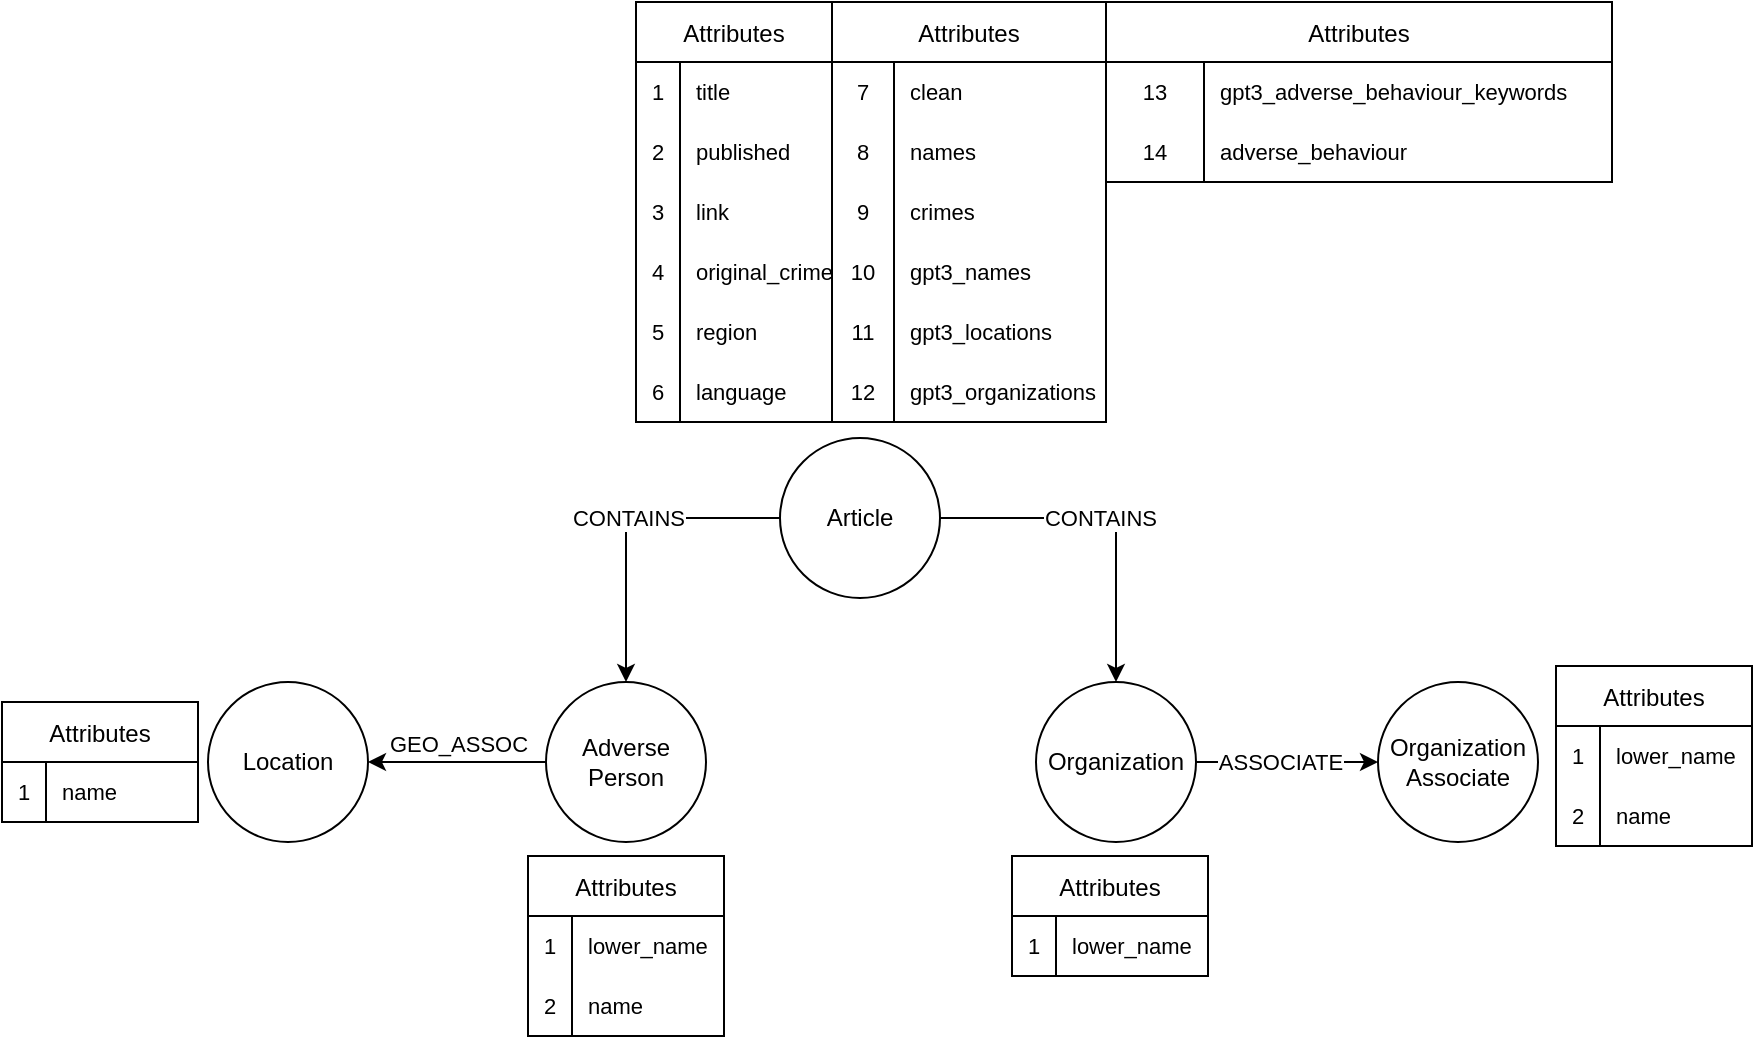 <mxfile version="21.3.7" type="device">
  <diagram name="Page-1" id="VqtAiXE9oDrIt0yC-2y5">
    <mxGraphModel dx="1434" dy="1182" grid="0" gridSize="10" guides="1" tooltips="1" connect="1" arrows="1" fold="1" page="0" pageScale="1" pageWidth="850" pageHeight="1100" math="0" shadow="0">
      <root>
        <mxCell id="0" />
        <mxCell id="1" parent="0" />
        <mxCell id="lsxD5ihxNdoyEtcmaYxX-5" style="edgeStyle=orthogonalEdgeStyle;rounded=0;orthogonalLoop=1;jettySize=auto;html=1;" edge="1" parent="1" source="lsxD5ihxNdoyEtcmaYxX-2" target="lsxD5ihxNdoyEtcmaYxX-4">
          <mxGeometry relative="1" as="geometry" />
        </mxCell>
        <mxCell id="lsxD5ihxNdoyEtcmaYxX-6" value="GEO_ASSOC" style="edgeLabel;html=1;align=center;verticalAlign=middle;resizable=0;points=[];" vertex="1" connectable="0" parent="lsxD5ihxNdoyEtcmaYxX-5">
          <mxGeometry x="0.281" y="1" relative="1" as="geometry">
            <mxPoint x="13" y="-10" as="offset" />
          </mxGeometry>
        </mxCell>
        <mxCell id="lsxD5ihxNdoyEtcmaYxX-2" value="Adverse&lt;br&gt;Person" style="ellipse;whiteSpace=wrap;html=1;aspect=fixed;" vertex="1" parent="1">
          <mxGeometry x="335" y="246" width="80" height="80" as="geometry" />
        </mxCell>
        <mxCell id="lsxD5ihxNdoyEtcmaYxX-7" style="edgeStyle=orthogonalEdgeStyle;rounded=0;orthogonalLoop=1;jettySize=auto;html=1;" edge="1" parent="1" source="lsxD5ihxNdoyEtcmaYxX-3" target="lsxD5ihxNdoyEtcmaYxX-2">
          <mxGeometry relative="1" as="geometry" />
        </mxCell>
        <mxCell id="lsxD5ihxNdoyEtcmaYxX-8" value="&lt;div&gt;CONTAINS&lt;/div&gt;" style="edgeLabel;html=1;align=center;verticalAlign=middle;resizable=0;points=[];" vertex="1" connectable="0" parent="lsxD5ihxNdoyEtcmaYxX-7">
          <mxGeometry x="-0.03" y="1" relative="1" as="geometry">
            <mxPoint as="offset" />
          </mxGeometry>
        </mxCell>
        <mxCell id="lsxD5ihxNdoyEtcmaYxX-13" style="edgeStyle=orthogonalEdgeStyle;rounded=0;orthogonalLoop=1;jettySize=auto;html=1;" edge="1" parent="1" source="lsxD5ihxNdoyEtcmaYxX-3" target="lsxD5ihxNdoyEtcmaYxX-9">
          <mxGeometry relative="1" as="geometry" />
        </mxCell>
        <mxCell id="lsxD5ihxNdoyEtcmaYxX-14" value="CONTAINS" style="edgeLabel;html=1;align=center;verticalAlign=middle;resizable=0;points=[];" vertex="1" connectable="0" parent="lsxD5ihxNdoyEtcmaYxX-13">
          <mxGeometry x="-0.294" y="2" relative="1" as="geometry">
            <mxPoint x="20" y="2" as="offset" />
          </mxGeometry>
        </mxCell>
        <mxCell id="lsxD5ihxNdoyEtcmaYxX-3" value="Article" style="ellipse;whiteSpace=wrap;html=1;aspect=fixed;" vertex="1" parent="1">
          <mxGeometry x="452" y="124" width="80" height="80" as="geometry" />
        </mxCell>
        <mxCell id="lsxD5ihxNdoyEtcmaYxX-4" value="Location" style="ellipse;whiteSpace=wrap;html=1;aspect=fixed;" vertex="1" parent="1">
          <mxGeometry x="166" y="246" width="80" height="80" as="geometry" />
        </mxCell>
        <mxCell id="lsxD5ihxNdoyEtcmaYxX-11" style="edgeStyle=orthogonalEdgeStyle;rounded=0;orthogonalLoop=1;jettySize=auto;html=1;" edge="1" parent="1" source="lsxD5ihxNdoyEtcmaYxX-9" target="lsxD5ihxNdoyEtcmaYxX-10">
          <mxGeometry relative="1" as="geometry" />
        </mxCell>
        <mxCell id="lsxD5ihxNdoyEtcmaYxX-12" value="ASSOCIATE" style="edgeLabel;html=1;align=center;verticalAlign=middle;resizable=0;points=[];" vertex="1" connectable="0" parent="lsxD5ihxNdoyEtcmaYxX-11">
          <mxGeometry x="-0.253" y="-1" relative="1" as="geometry">
            <mxPoint x="8" y="-1" as="offset" />
          </mxGeometry>
        </mxCell>
        <mxCell id="lsxD5ihxNdoyEtcmaYxX-9" value="Organization" style="ellipse;whiteSpace=wrap;html=1;aspect=fixed;" vertex="1" parent="1">
          <mxGeometry x="580" y="246" width="80" height="80" as="geometry" />
        </mxCell>
        <mxCell id="lsxD5ihxNdoyEtcmaYxX-10" value="Organization&lt;br&gt;Associate" style="ellipse;whiteSpace=wrap;html=1;aspect=fixed;" vertex="1" parent="1">
          <mxGeometry x="751" y="246" width="80" height="80" as="geometry" />
        </mxCell>
        <mxCell id="lsxD5ihxNdoyEtcmaYxX-45" value="Attributes" style="shape=table;startSize=30;container=1;collapsible=0;childLayout=tableLayout;fixedRows=1;rowLines=0;fontStyle=0;strokeColor=default;fontSize=12;" vertex="1" parent="1">
          <mxGeometry x="63" y="256" width="98" height="60" as="geometry" />
        </mxCell>
        <mxCell id="lsxD5ihxNdoyEtcmaYxX-49" value="" style="shape=tableRow;horizontal=0;startSize=0;swimlaneHead=0;swimlaneBody=0;top=0;left=0;bottom=0;right=0;collapsible=0;dropTarget=0;fillColor=none;points=[[0,0.5],[1,0.5]];portConstraint=eastwest;strokeColor=inherit;fontSize=16;" vertex="1" parent="lsxD5ihxNdoyEtcmaYxX-45">
          <mxGeometry y="30" width="98" height="30" as="geometry" />
        </mxCell>
        <mxCell id="lsxD5ihxNdoyEtcmaYxX-50" value="1" style="shape=partialRectangle;html=1;whiteSpace=wrap;connectable=0;fillColor=none;top=0;left=0;bottom=0;right=0;overflow=hidden;strokeColor=inherit;fontSize=11;" vertex="1" parent="lsxD5ihxNdoyEtcmaYxX-49">
          <mxGeometry width="22" height="30" as="geometry">
            <mxRectangle width="22" height="30" as="alternateBounds" />
          </mxGeometry>
        </mxCell>
        <mxCell id="lsxD5ihxNdoyEtcmaYxX-51" value="name" style="shape=partialRectangle;html=1;whiteSpace=wrap;connectable=0;fillColor=none;top=0;left=0;bottom=0;right=0;align=left;spacingLeft=6;overflow=hidden;strokeColor=inherit;fontSize=11;" vertex="1" parent="lsxD5ihxNdoyEtcmaYxX-49">
          <mxGeometry x="22" width="76" height="30" as="geometry">
            <mxRectangle width="76" height="30" as="alternateBounds" />
          </mxGeometry>
        </mxCell>
        <mxCell id="lsxD5ihxNdoyEtcmaYxX-55" value="Attributes" style="shape=table;startSize=30;container=1;collapsible=0;childLayout=tableLayout;fixedRows=1;rowLines=0;fontStyle=0;strokeColor=default;fontSize=12;" vertex="1" parent="1">
          <mxGeometry x="326" y="333" width="98" height="90" as="geometry" />
        </mxCell>
        <mxCell id="lsxD5ihxNdoyEtcmaYxX-56" value="" style="shape=tableRow;horizontal=0;startSize=0;swimlaneHead=0;swimlaneBody=0;top=0;left=0;bottom=0;right=0;collapsible=0;dropTarget=0;fillColor=none;points=[[0,0.5],[1,0.5]];portConstraint=eastwest;strokeColor=inherit;fontSize=16;" vertex="1" parent="lsxD5ihxNdoyEtcmaYxX-55">
          <mxGeometry y="30" width="98" height="30" as="geometry" />
        </mxCell>
        <mxCell id="lsxD5ihxNdoyEtcmaYxX-57" value="1" style="shape=partialRectangle;html=1;whiteSpace=wrap;connectable=0;fillColor=none;top=0;left=0;bottom=0;right=0;overflow=hidden;pointerEvents=1;strokeColor=inherit;fontSize=11;" vertex="1" parent="lsxD5ihxNdoyEtcmaYxX-56">
          <mxGeometry width="22" height="30" as="geometry">
            <mxRectangle width="22" height="30" as="alternateBounds" />
          </mxGeometry>
        </mxCell>
        <mxCell id="lsxD5ihxNdoyEtcmaYxX-58" value="lower_name" style="shape=partialRectangle;html=1;whiteSpace=wrap;connectable=0;fillColor=none;top=0;left=0;bottom=0;right=0;align=left;spacingLeft=6;overflow=hidden;strokeColor=inherit;fontSize=11;" vertex="1" parent="lsxD5ihxNdoyEtcmaYxX-56">
          <mxGeometry x="22" width="76" height="30" as="geometry">
            <mxRectangle width="76" height="30" as="alternateBounds" />
          </mxGeometry>
        </mxCell>
        <mxCell id="lsxD5ihxNdoyEtcmaYxX-59" value="" style="shape=tableRow;horizontal=0;startSize=0;swimlaneHead=0;swimlaneBody=0;top=0;left=0;bottom=0;right=0;collapsible=0;dropTarget=0;fillColor=none;points=[[0,0.5],[1,0.5]];portConstraint=eastwest;strokeColor=inherit;fontSize=16;" vertex="1" parent="lsxD5ihxNdoyEtcmaYxX-55">
          <mxGeometry y="60" width="98" height="30" as="geometry" />
        </mxCell>
        <mxCell id="lsxD5ihxNdoyEtcmaYxX-60" value="2" style="shape=partialRectangle;html=1;whiteSpace=wrap;connectable=0;fillColor=none;top=0;left=0;bottom=0;right=0;overflow=hidden;strokeColor=inherit;fontSize=11;" vertex="1" parent="lsxD5ihxNdoyEtcmaYxX-59">
          <mxGeometry width="22" height="30" as="geometry">
            <mxRectangle width="22" height="30" as="alternateBounds" />
          </mxGeometry>
        </mxCell>
        <mxCell id="lsxD5ihxNdoyEtcmaYxX-61" value="name" style="shape=partialRectangle;html=1;whiteSpace=wrap;connectable=0;fillColor=none;top=0;left=0;bottom=0;right=0;align=left;spacingLeft=6;overflow=hidden;strokeColor=inherit;fontSize=11;" vertex="1" parent="lsxD5ihxNdoyEtcmaYxX-59">
          <mxGeometry x="22" width="76" height="30" as="geometry">
            <mxRectangle width="76" height="30" as="alternateBounds" />
          </mxGeometry>
        </mxCell>
        <mxCell id="lsxD5ihxNdoyEtcmaYxX-62" value="Attributes" style="shape=table;startSize=30;container=1;collapsible=0;childLayout=tableLayout;fixedRows=1;rowLines=0;fontStyle=0;strokeColor=default;fontSize=12;" vertex="1" parent="1">
          <mxGeometry x="380" y="-94" width="98" height="210" as="geometry" />
        </mxCell>
        <mxCell id="lsxD5ihxNdoyEtcmaYxX-63" value="" style="shape=tableRow;horizontal=0;startSize=0;swimlaneHead=0;swimlaneBody=0;top=0;left=0;bottom=0;right=0;collapsible=0;dropTarget=0;fillColor=none;points=[[0,0.5],[1,0.5]];portConstraint=eastwest;strokeColor=inherit;fontSize=16;" vertex="1" parent="lsxD5ihxNdoyEtcmaYxX-62">
          <mxGeometry y="30" width="98" height="30" as="geometry" />
        </mxCell>
        <mxCell id="lsxD5ihxNdoyEtcmaYxX-64" value="1" style="shape=partialRectangle;html=1;whiteSpace=wrap;connectable=0;fillColor=none;top=0;left=0;bottom=0;right=0;overflow=hidden;pointerEvents=1;strokeColor=inherit;fontSize=11;" vertex="1" parent="lsxD5ihxNdoyEtcmaYxX-63">
          <mxGeometry width="22" height="30" as="geometry">
            <mxRectangle width="22" height="30" as="alternateBounds" />
          </mxGeometry>
        </mxCell>
        <mxCell id="lsxD5ihxNdoyEtcmaYxX-65" value="title" style="shape=partialRectangle;html=1;whiteSpace=wrap;connectable=0;fillColor=none;top=0;left=0;bottom=0;right=0;align=left;spacingLeft=6;overflow=hidden;strokeColor=inherit;fontSize=11;" vertex="1" parent="lsxD5ihxNdoyEtcmaYxX-63">
          <mxGeometry x="22" width="76" height="30" as="geometry">
            <mxRectangle width="76" height="30" as="alternateBounds" />
          </mxGeometry>
        </mxCell>
        <mxCell id="lsxD5ihxNdoyEtcmaYxX-66" value="" style="shape=tableRow;horizontal=0;startSize=0;swimlaneHead=0;swimlaneBody=0;top=0;left=0;bottom=0;right=0;collapsible=0;dropTarget=0;fillColor=none;points=[[0,0.5],[1,0.5]];portConstraint=eastwest;strokeColor=inherit;fontSize=16;" vertex="1" parent="lsxD5ihxNdoyEtcmaYxX-62">
          <mxGeometry y="60" width="98" height="30" as="geometry" />
        </mxCell>
        <mxCell id="lsxD5ihxNdoyEtcmaYxX-67" value="2" style="shape=partialRectangle;html=1;whiteSpace=wrap;connectable=0;fillColor=none;top=0;left=0;bottom=0;right=0;overflow=hidden;strokeColor=inherit;fontSize=11;" vertex="1" parent="lsxD5ihxNdoyEtcmaYxX-66">
          <mxGeometry width="22" height="30" as="geometry">
            <mxRectangle width="22" height="30" as="alternateBounds" />
          </mxGeometry>
        </mxCell>
        <mxCell id="lsxD5ihxNdoyEtcmaYxX-68" value="published" style="shape=partialRectangle;html=1;whiteSpace=wrap;connectable=0;fillColor=none;top=0;left=0;bottom=0;right=0;align=left;spacingLeft=6;overflow=hidden;strokeColor=inherit;fontSize=11;" vertex="1" parent="lsxD5ihxNdoyEtcmaYxX-66">
          <mxGeometry x="22" width="76" height="30" as="geometry">
            <mxRectangle width="76" height="30" as="alternateBounds" />
          </mxGeometry>
        </mxCell>
        <mxCell id="lsxD5ihxNdoyEtcmaYxX-93" value="" style="shape=tableRow;horizontal=0;startSize=0;swimlaneHead=0;swimlaneBody=0;top=0;left=0;bottom=0;right=0;collapsible=0;dropTarget=0;fillColor=none;points=[[0,0.5],[1,0.5]];portConstraint=eastwest;strokeColor=inherit;fontSize=16;" vertex="1" parent="lsxD5ihxNdoyEtcmaYxX-62">
          <mxGeometry y="90" width="98" height="30" as="geometry" />
        </mxCell>
        <mxCell id="lsxD5ihxNdoyEtcmaYxX-94" value="3" style="shape=partialRectangle;html=1;whiteSpace=wrap;connectable=0;fillColor=none;top=0;left=0;bottom=0;right=0;overflow=hidden;strokeColor=inherit;fontSize=11;" vertex="1" parent="lsxD5ihxNdoyEtcmaYxX-93">
          <mxGeometry width="22" height="30" as="geometry">
            <mxRectangle width="22" height="30" as="alternateBounds" />
          </mxGeometry>
        </mxCell>
        <mxCell id="lsxD5ihxNdoyEtcmaYxX-95" value="link" style="shape=partialRectangle;html=1;whiteSpace=wrap;connectable=0;fillColor=none;top=0;left=0;bottom=0;right=0;align=left;spacingLeft=6;overflow=hidden;strokeColor=inherit;fontSize=11;" vertex="1" parent="lsxD5ihxNdoyEtcmaYxX-93">
          <mxGeometry x="22" width="76" height="30" as="geometry">
            <mxRectangle width="76" height="30" as="alternateBounds" />
          </mxGeometry>
        </mxCell>
        <mxCell id="lsxD5ihxNdoyEtcmaYxX-90" value="" style="shape=tableRow;horizontal=0;startSize=0;swimlaneHead=0;swimlaneBody=0;top=0;left=0;bottom=0;right=0;collapsible=0;dropTarget=0;fillColor=none;points=[[0,0.5],[1,0.5]];portConstraint=eastwest;strokeColor=inherit;fontSize=16;" vertex="1" parent="lsxD5ihxNdoyEtcmaYxX-62">
          <mxGeometry y="120" width="98" height="30" as="geometry" />
        </mxCell>
        <mxCell id="lsxD5ihxNdoyEtcmaYxX-91" value="4" style="shape=partialRectangle;html=1;whiteSpace=wrap;connectable=0;fillColor=none;top=0;left=0;bottom=0;right=0;overflow=hidden;strokeColor=inherit;fontSize=11;" vertex="1" parent="lsxD5ihxNdoyEtcmaYxX-90">
          <mxGeometry width="22" height="30" as="geometry">
            <mxRectangle width="22" height="30" as="alternateBounds" />
          </mxGeometry>
        </mxCell>
        <mxCell id="lsxD5ihxNdoyEtcmaYxX-92" value="original_crime" style="shape=partialRectangle;html=1;whiteSpace=wrap;connectable=0;fillColor=none;top=0;left=0;bottom=0;right=0;align=left;spacingLeft=6;overflow=hidden;strokeColor=inherit;fontSize=11;" vertex="1" parent="lsxD5ihxNdoyEtcmaYxX-90">
          <mxGeometry x="22" width="76" height="30" as="geometry">
            <mxRectangle width="76" height="30" as="alternateBounds" />
          </mxGeometry>
        </mxCell>
        <mxCell id="lsxD5ihxNdoyEtcmaYxX-96" value="" style="shape=tableRow;horizontal=0;startSize=0;swimlaneHead=0;swimlaneBody=0;top=0;left=0;bottom=0;right=0;collapsible=0;dropTarget=0;fillColor=none;points=[[0,0.5],[1,0.5]];portConstraint=eastwest;strokeColor=inherit;fontSize=16;" vertex="1" parent="lsxD5ihxNdoyEtcmaYxX-62">
          <mxGeometry y="150" width="98" height="30" as="geometry" />
        </mxCell>
        <mxCell id="lsxD5ihxNdoyEtcmaYxX-97" value="5" style="shape=partialRectangle;html=1;whiteSpace=wrap;connectable=0;fillColor=none;top=0;left=0;bottom=0;right=0;overflow=hidden;strokeColor=inherit;fontSize=11;" vertex="1" parent="lsxD5ihxNdoyEtcmaYxX-96">
          <mxGeometry width="22" height="30" as="geometry">
            <mxRectangle width="22" height="30" as="alternateBounds" />
          </mxGeometry>
        </mxCell>
        <mxCell id="lsxD5ihxNdoyEtcmaYxX-98" value="region" style="shape=partialRectangle;html=1;whiteSpace=wrap;connectable=0;fillColor=none;top=0;left=0;bottom=0;right=0;align=left;spacingLeft=6;overflow=hidden;strokeColor=inherit;fontSize=11;" vertex="1" parent="lsxD5ihxNdoyEtcmaYxX-96">
          <mxGeometry x="22" width="76" height="30" as="geometry">
            <mxRectangle width="76" height="30" as="alternateBounds" />
          </mxGeometry>
        </mxCell>
        <mxCell id="lsxD5ihxNdoyEtcmaYxX-99" value="" style="shape=tableRow;horizontal=0;startSize=0;swimlaneHead=0;swimlaneBody=0;top=0;left=0;bottom=0;right=0;collapsible=0;dropTarget=0;fillColor=none;points=[[0,0.5],[1,0.5]];portConstraint=eastwest;strokeColor=inherit;fontSize=16;" vertex="1" parent="lsxD5ihxNdoyEtcmaYxX-62">
          <mxGeometry y="180" width="98" height="30" as="geometry" />
        </mxCell>
        <mxCell id="lsxD5ihxNdoyEtcmaYxX-100" value="6" style="shape=partialRectangle;html=1;whiteSpace=wrap;connectable=0;fillColor=none;top=0;left=0;bottom=0;right=0;overflow=hidden;strokeColor=inherit;fontSize=11;" vertex="1" parent="lsxD5ihxNdoyEtcmaYxX-99">
          <mxGeometry width="22" height="30" as="geometry">
            <mxRectangle width="22" height="30" as="alternateBounds" />
          </mxGeometry>
        </mxCell>
        <mxCell id="lsxD5ihxNdoyEtcmaYxX-101" value="language" style="shape=partialRectangle;html=1;whiteSpace=wrap;connectable=0;fillColor=none;top=0;left=0;bottom=0;right=0;align=left;spacingLeft=6;overflow=hidden;strokeColor=inherit;fontSize=11;" vertex="1" parent="lsxD5ihxNdoyEtcmaYxX-99">
          <mxGeometry x="22" width="76" height="30" as="geometry">
            <mxRectangle width="76" height="30" as="alternateBounds" />
          </mxGeometry>
        </mxCell>
        <mxCell id="lsxD5ihxNdoyEtcmaYxX-69" value="Attributes" style="shape=table;startSize=30;container=1;collapsible=0;childLayout=tableLayout;fixedRows=1;rowLines=0;fontStyle=0;strokeColor=default;fontSize=12;" vertex="1" parent="1">
          <mxGeometry x="568" y="333" width="98" height="60" as="geometry" />
        </mxCell>
        <mxCell id="lsxD5ihxNdoyEtcmaYxX-70" value="" style="shape=tableRow;horizontal=0;startSize=0;swimlaneHead=0;swimlaneBody=0;top=0;left=0;bottom=0;right=0;collapsible=0;dropTarget=0;fillColor=none;points=[[0,0.5],[1,0.5]];portConstraint=eastwest;strokeColor=inherit;fontSize=16;" vertex="1" parent="lsxD5ihxNdoyEtcmaYxX-69">
          <mxGeometry y="30" width="98" height="30" as="geometry" />
        </mxCell>
        <mxCell id="lsxD5ihxNdoyEtcmaYxX-71" value="1" style="shape=partialRectangle;html=1;whiteSpace=wrap;connectable=0;fillColor=none;top=0;left=0;bottom=0;right=0;overflow=hidden;pointerEvents=1;strokeColor=inherit;fontSize=11;" vertex="1" parent="lsxD5ihxNdoyEtcmaYxX-70">
          <mxGeometry width="22" height="30" as="geometry">
            <mxRectangle width="22" height="30" as="alternateBounds" />
          </mxGeometry>
        </mxCell>
        <mxCell id="lsxD5ihxNdoyEtcmaYxX-72" value="lower_name" style="shape=partialRectangle;html=1;whiteSpace=wrap;connectable=0;fillColor=none;top=0;left=0;bottom=0;right=0;align=left;spacingLeft=6;overflow=hidden;strokeColor=inherit;fontSize=11;" vertex="1" parent="lsxD5ihxNdoyEtcmaYxX-70">
          <mxGeometry x="22" width="76" height="30" as="geometry">
            <mxRectangle width="76" height="30" as="alternateBounds" />
          </mxGeometry>
        </mxCell>
        <mxCell id="lsxD5ihxNdoyEtcmaYxX-76" value="Attributes" style="shape=table;startSize=30;container=1;collapsible=0;childLayout=tableLayout;fixedRows=1;rowLines=0;fontStyle=0;strokeColor=default;fontSize=12;" vertex="1" parent="1">
          <mxGeometry x="840" y="238" width="98" height="90" as="geometry" />
        </mxCell>
        <mxCell id="lsxD5ihxNdoyEtcmaYxX-77" value="" style="shape=tableRow;horizontal=0;startSize=0;swimlaneHead=0;swimlaneBody=0;top=0;left=0;bottom=0;right=0;collapsible=0;dropTarget=0;fillColor=none;points=[[0,0.5],[1,0.5]];portConstraint=eastwest;strokeColor=inherit;fontSize=16;" vertex="1" parent="lsxD5ihxNdoyEtcmaYxX-76">
          <mxGeometry y="30" width="98" height="30" as="geometry" />
        </mxCell>
        <mxCell id="lsxD5ihxNdoyEtcmaYxX-78" value="1" style="shape=partialRectangle;html=1;whiteSpace=wrap;connectable=0;fillColor=none;top=0;left=0;bottom=0;right=0;overflow=hidden;pointerEvents=1;strokeColor=inherit;fontSize=11;" vertex="1" parent="lsxD5ihxNdoyEtcmaYxX-77">
          <mxGeometry width="22" height="30" as="geometry">
            <mxRectangle width="22" height="30" as="alternateBounds" />
          </mxGeometry>
        </mxCell>
        <mxCell id="lsxD5ihxNdoyEtcmaYxX-79" value="lower_name" style="shape=partialRectangle;html=1;whiteSpace=wrap;connectable=0;fillColor=none;top=0;left=0;bottom=0;right=0;align=left;spacingLeft=6;overflow=hidden;strokeColor=inherit;fontSize=11;" vertex="1" parent="lsxD5ihxNdoyEtcmaYxX-77">
          <mxGeometry x="22" width="76" height="30" as="geometry">
            <mxRectangle width="76" height="30" as="alternateBounds" />
          </mxGeometry>
        </mxCell>
        <mxCell id="lsxD5ihxNdoyEtcmaYxX-80" value="" style="shape=tableRow;horizontal=0;startSize=0;swimlaneHead=0;swimlaneBody=0;top=0;left=0;bottom=0;right=0;collapsible=0;dropTarget=0;fillColor=none;points=[[0,0.5],[1,0.5]];portConstraint=eastwest;strokeColor=inherit;fontSize=16;" vertex="1" parent="lsxD5ihxNdoyEtcmaYxX-76">
          <mxGeometry y="60" width="98" height="30" as="geometry" />
        </mxCell>
        <mxCell id="lsxD5ihxNdoyEtcmaYxX-81" value="2" style="shape=partialRectangle;html=1;whiteSpace=wrap;connectable=0;fillColor=none;top=0;left=0;bottom=0;right=0;overflow=hidden;strokeColor=inherit;fontSize=11;" vertex="1" parent="lsxD5ihxNdoyEtcmaYxX-80">
          <mxGeometry width="22" height="30" as="geometry">
            <mxRectangle width="22" height="30" as="alternateBounds" />
          </mxGeometry>
        </mxCell>
        <mxCell id="lsxD5ihxNdoyEtcmaYxX-82" value="name" style="shape=partialRectangle;html=1;whiteSpace=wrap;connectable=0;fillColor=none;top=0;left=0;bottom=0;right=0;align=left;spacingLeft=6;overflow=hidden;strokeColor=inherit;fontSize=11;" vertex="1" parent="lsxD5ihxNdoyEtcmaYxX-80">
          <mxGeometry x="22" width="76" height="30" as="geometry">
            <mxRectangle width="76" height="30" as="alternateBounds" />
          </mxGeometry>
        </mxCell>
        <mxCell id="lsxD5ihxNdoyEtcmaYxX-102" value="Attributes" style="shape=table;startSize=30;container=1;collapsible=0;childLayout=tableLayout;fixedRows=1;rowLines=0;fontStyle=0;strokeColor=default;fontSize=12;" vertex="1" parent="1">
          <mxGeometry x="478" y="-94" width="137" height="210" as="geometry" />
        </mxCell>
        <mxCell id="lsxD5ihxNdoyEtcmaYxX-103" value="" style="shape=tableRow;horizontal=0;startSize=0;swimlaneHead=0;swimlaneBody=0;top=0;left=0;bottom=0;right=0;collapsible=0;dropTarget=0;fillColor=none;points=[[0,0.5],[1,0.5]];portConstraint=eastwest;strokeColor=inherit;fontSize=16;" vertex="1" parent="lsxD5ihxNdoyEtcmaYxX-102">
          <mxGeometry y="30" width="137" height="30" as="geometry" />
        </mxCell>
        <mxCell id="lsxD5ihxNdoyEtcmaYxX-104" value="7" style="shape=partialRectangle;html=1;whiteSpace=wrap;connectable=0;fillColor=none;top=0;left=0;bottom=0;right=0;overflow=hidden;pointerEvents=1;strokeColor=inherit;fontSize=11;" vertex="1" parent="lsxD5ihxNdoyEtcmaYxX-103">
          <mxGeometry width="31" height="30" as="geometry">
            <mxRectangle width="31" height="30" as="alternateBounds" />
          </mxGeometry>
        </mxCell>
        <mxCell id="lsxD5ihxNdoyEtcmaYxX-105" value="clean" style="shape=partialRectangle;html=1;whiteSpace=wrap;connectable=0;fillColor=none;top=0;left=0;bottom=0;right=0;align=left;spacingLeft=6;overflow=hidden;strokeColor=inherit;fontSize=11;" vertex="1" parent="lsxD5ihxNdoyEtcmaYxX-103">
          <mxGeometry x="31" width="106" height="30" as="geometry">
            <mxRectangle width="106" height="30" as="alternateBounds" />
          </mxGeometry>
        </mxCell>
        <mxCell id="lsxD5ihxNdoyEtcmaYxX-106" value="" style="shape=tableRow;horizontal=0;startSize=0;swimlaneHead=0;swimlaneBody=0;top=0;left=0;bottom=0;right=0;collapsible=0;dropTarget=0;fillColor=none;points=[[0,0.5],[1,0.5]];portConstraint=eastwest;strokeColor=inherit;fontSize=16;" vertex="1" parent="lsxD5ihxNdoyEtcmaYxX-102">
          <mxGeometry y="60" width="137" height="30" as="geometry" />
        </mxCell>
        <mxCell id="lsxD5ihxNdoyEtcmaYxX-107" value="8" style="shape=partialRectangle;html=1;whiteSpace=wrap;connectable=0;fillColor=none;top=0;left=0;bottom=0;right=0;overflow=hidden;strokeColor=inherit;fontSize=11;" vertex="1" parent="lsxD5ihxNdoyEtcmaYxX-106">
          <mxGeometry width="31" height="30" as="geometry">
            <mxRectangle width="31" height="30" as="alternateBounds" />
          </mxGeometry>
        </mxCell>
        <mxCell id="lsxD5ihxNdoyEtcmaYxX-108" value="names" style="shape=partialRectangle;html=1;whiteSpace=wrap;connectable=0;fillColor=none;top=0;left=0;bottom=0;right=0;align=left;spacingLeft=6;overflow=hidden;strokeColor=inherit;fontSize=11;" vertex="1" parent="lsxD5ihxNdoyEtcmaYxX-106">
          <mxGeometry x="31" width="106" height="30" as="geometry">
            <mxRectangle width="106" height="30" as="alternateBounds" />
          </mxGeometry>
        </mxCell>
        <mxCell id="lsxD5ihxNdoyEtcmaYxX-109" value="" style="shape=tableRow;horizontal=0;startSize=0;swimlaneHead=0;swimlaneBody=0;top=0;left=0;bottom=0;right=0;collapsible=0;dropTarget=0;fillColor=none;points=[[0,0.5],[1,0.5]];portConstraint=eastwest;strokeColor=inherit;fontSize=16;" vertex="1" parent="lsxD5ihxNdoyEtcmaYxX-102">
          <mxGeometry y="90" width="137" height="30" as="geometry" />
        </mxCell>
        <mxCell id="lsxD5ihxNdoyEtcmaYxX-110" value="9" style="shape=partialRectangle;html=1;whiteSpace=wrap;connectable=0;fillColor=none;top=0;left=0;bottom=0;right=0;overflow=hidden;strokeColor=inherit;fontSize=11;" vertex="1" parent="lsxD5ihxNdoyEtcmaYxX-109">
          <mxGeometry width="31" height="30" as="geometry">
            <mxRectangle width="31" height="30" as="alternateBounds" />
          </mxGeometry>
        </mxCell>
        <mxCell id="lsxD5ihxNdoyEtcmaYxX-111" value="crimes" style="shape=partialRectangle;html=1;whiteSpace=wrap;connectable=0;fillColor=none;top=0;left=0;bottom=0;right=0;align=left;spacingLeft=6;overflow=hidden;strokeColor=inherit;fontSize=11;" vertex="1" parent="lsxD5ihxNdoyEtcmaYxX-109">
          <mxGeometry x="31" width="106" height="30" as="geometry">
            <mxRectangle width="106" height="30" as="alternateBounds" />
          </mxGeometry>
        </mxCell>
        <mxCell id="lsxD5ihxNdoyEtcmaYxX-112" value="" style="shape=tableRow;horizontal=0;startSize=0;swimlaneHead=0;swimlaneBody=0;top=0;left=0;bottom=0;right=0;collapsible=0;dropTarget=0;fillColor=none;points=[[0,0.5],[1,0.5]];portConstraint=eastwest;strokeColor=inherit;fontSize=16;" vertex="1" parent="lsxD5ihxNdoyEtcmaYxX-102">
          <mxGeometry y="120" width="137" height="30" as="geometry" />
        </mxCell>
        <mxCell id="lsxD5ihxNdoyEtcmaYxX-113" value="10" style="shape=partialRectangle;html=1;whiteSpace=wrap;connectable=0;fillColor=none;top=0;left=0;bottom=0;right=0;overflow=hidden;strokeColor=inherit;fontSize=11;" vertex="1" parent="lsxD5ihxNdoyEtcmaYxX-112">
          <mxGeometry width="31" height="30" as="geometry">
            <mxRectangle width="31" height="30" as="alternateBounds" />
          </mxGeometry>
        </mxCell>
        <mxCell id="lsxD5ihxNdoyEtcmaYxX-114" value="gpt3_names" style="shape=partialRectangle;html=1;whiteSpace=wrap;connectable=0;fillColor=none;top=0;left=0;bottom=0;right=0;align=left;spacingLeft=6;overflow=hidden;strokeColor=inherit;fontSize=11;" vertex="1" parent="lsxD5ihxNdoyEtcmaYxX-112">
          <mxGeometry x="31" width="106" height="30" as="geometry">
            <mxRectangle width="106" height="30" as="alternateBounds" />
          </mxGeometry>
        </mxCell>
        <mxCell id="lsxD5ihxNdoyEtcmaYxX-115" value="" style="shape=tableRow;horizontal=0;startSize=0;swimlaneHead=0;swimlaneBody=0;top=0;left=0;bottom=0;right=0;collapsible=0;dropTarget=0;fillColor=none;points=[[0,0.5],[1,0.5]];portConstraint=eastwest;strokeColor=inherit;fontSize=16;" vertex="1" parent="lsxD5ihxNdoyEtcmaYxX-102">
          <mxGeometry y="150" width="137" height="30" as="geometry" />
        </mxCell>
        <mxCell id="lsxD5ihxNdoyEtcmaYxX-116" value="11" style="shape=partialRectangle;html=1;whiteSpace=wrap;connectable=0;fillColor=none;top=0;left=0;bottom=0;right=0;overflow=hidden;strokeColor=inherit;fontSize=11;" vertex="1" parent="lsxD5ihxNdoyEtcmaYxX-115">
          <mxGeometry width="31" height="30" as="geometry">
            <mxRectangle width="31" height="30" as="alternateBounds" />
          </mxGeometry>
        </mxCell>
        <mxCell id="lsxD5ihxNdoyEtcmaYxX-117" value="gpt3_locations" style="shape=partialRectangle;html=1;whiteSpace=wrap;connectable=0;fillColor=none;top=0;left=0;bottom=0;right=0;align=left;spacingLeft=6;overflow=hidden;strokeColor=inherit;fontSize=11;" vertex="1" parent="lsxD5ihxNdoyEtcmaYxX-115">
          <mxGeometry x="31" width="106" height="30" as="geometry">
            <mxRectangle width="106" height="30" as="alternateBounds" />
          </mxGeometry>
        </mxCell>
        <mxCell id="lsxD5ihxNdoyEtcmaYxX-118" value="" style="shape=tableRow;horizontal=0;startSize=0;swimlaneHead=0;swimlaneBody=0;top=0;left=0;bottom=0;right=0;collapsible=0;dropTarget=0;fillColor=none;points=[[0,0.5],[1,0.5]];portConstraint=eastwest;strokeColor=inherit;fontSize=16;" vertex="1" parent="lsxD5ihxNdoyEtcmaYxX-102">
          <mxGeometry y="180" width="137" height="30" as="geometry" />
        </mxCell>
        <mxCell id="lsxD5ihxNdoyEtcmaYxX-119" value="12" style="shape=partialRectangle;html=1;whiteSpace=wrap;connectable=0;fillColor=none;top=0;left=0;bottom=0;right=0;overflow=hidden;strokeColor=inherit;fontSize=11;" vertex="1" parent="lsxD5ihxNdoyEtcmaYxX-118">
          <mxGeometry width="31" height="30" as="geometry">
            <mxRectangle width="31" height="30" as="alternateBounds" />
          </mxGeometry>
        </mxCell>
        <mxCell id="lsxD5ihxNdoyEtcmaYxX-120" value="gpt3_organizations" style="shape=partialRectangle;html=1;whiteSpace=wrap;connectable=0;fillColor=none;top=0;left=0;bottom=0;right=0;align=left;spacingLeft=6;overflow=hidden;strokeColor=inherit;fontSize=11;" vertex="1" parent="lsxD5ihxNdoyEtcmaYxX-118">
          <mxGeometry x="31" width="106" height="30" as="geometry">
            <mxRectangle width="106" height="30" as="alternateBounds" />
          </mxGeometry>
        </mxCell>
        <mxCell id="lsxD5ihxNdoyEtcmaYxX-140" value="Attributes" style="shape=table;startSize=30;container=1;collapsible=0;childLayout=tableLayout;fixedRows=1;rowLines=0;fontStyle=0;strokeColor=default;fontSize=12;" vertex="1" parent="1">
          <mxGeometry x="615" y="-94" width="253" height="90" as="geometry" />
        </mxCell>
        <mxCell id="lsxD5ihxNdoyEtcmaYxX-141" value="" style="shape=tableRow;horizontal=0;startSize=0;swimlaneHead=0;swimlaneBody=0;top=0;left=0;bottom=0;right=0;collapsible=0;dropTarget=0;fillColor=none;points=[[0,0.5],[1,0.5]];portConstraint=eastwest;strokeColor=inherit;fontSize=16;" vertex="1" parent="lsxD5ihxNdoyEtcmaYxX-140">
          <mxGeometry y="30" width="253" height="30" as="geometry" />
        </mxCell>
        <mxCell id="lsxD5ihxNdoyEtcmaYxX-142" value="13" style="shape=partialRectangle;html=1;whiteSpace=wrap;connectable=0;fillColor=none;top=0;left=0;bottom=0;right=0;overflow=hidden;pointerEvents=1;strokeColor=inherit;fontSize=11;" vertex="1" parent="lsxD5ihxNdoyEtcmaYxX-141">
          <mxGeometry width="49" height="30" as="geometry">
            <mxRectangle width="49" height="30" as="alternateBounds" />
          </mxGeometry>
        </mxCell>
        <mxCell id="lsxD5ihxNdoyEtcmaYxX-143" value="gpt3_adverse_behaviour_keywords" style="shape=partialRectangle;html=1;whiteSpace=wrap;connectable=0;fillColor=none;top=0;left=0;bottom=0;right=0;align=left;spacingLeft=6;overflow=hidden;strokeColor=inherit;fontSize=11;" vertex="1" parent="lsxD5ihxNdoyEtcmaYxX-141">
          <mxGeometry x="49" width="204" height="30" as="geometry">
            <mxRectangle width="204" height="30" as="alternateBounds" />
          </mxGeometry>
        </mxCell>
        <mxCell id="lsxD5ihxNdoyEtcmaYxX-144" value="" style="shape=tableRow;horizontal=0;startSize=0;swimlaneHead=0;swimlaneBody=0;top=0;left=0;bottom=0;right=0;collapsible=0;dropTarget=0;fillColor=none;points=[[0,0.5],[1,0.5]];portConstraint=eastwest;strokeColor=inherit;fontSize=16;" vertex="1" parent="lsxD5ihxNdoyEtcmaYxX-140">
          <mxGeometry y="60" width="253" height="30" as="geometry" />
        </mxCell>
        <mxCell id="lsxD5ihxNdoyEtcmaYxX-145" value="14" style="shape=partialRectangle;html=1;whiteSpace=wrap;connectable=0;fillColor=none;top=0;left=0;bottom=0;right=0;overflow=hidden;strokeColor=inherit;fontSize=11;" vertex="1" parent="lsxD5ihxNdoyEtcmaYxX-144">
          <mxGeometry width="49" height="30" as="geometry">
            <mxRectangle width="49" height="30" as="alternateBounds" />
          </mxGeometry>
        </mxCell>
        <mxCell id="lsxD5ihxNdoyEtcmaYxX-146" value="adverse_behaviour" style="shape=partialRectangle;html=1;whiteSpace=wrap;connectable=0;fillColor=none;top=0;left=0;bottom=0;right=0;align=left;spacingLeft=6;overflow=hidden;strokeColor=inherit;fontSize=11;" vertex="1" parent="lsxD5ihxNdoyEtcmaYxX-144">
          <mxGeometry x="49" width="204" height="30" as="geometry">
            <mxRectangle width="204" height="30" as="alternateBounds" />
          </mxGeometry>
        </mxCell>
      </root>
    </mxGraphModel>
  </diagram>
</mxfile>
